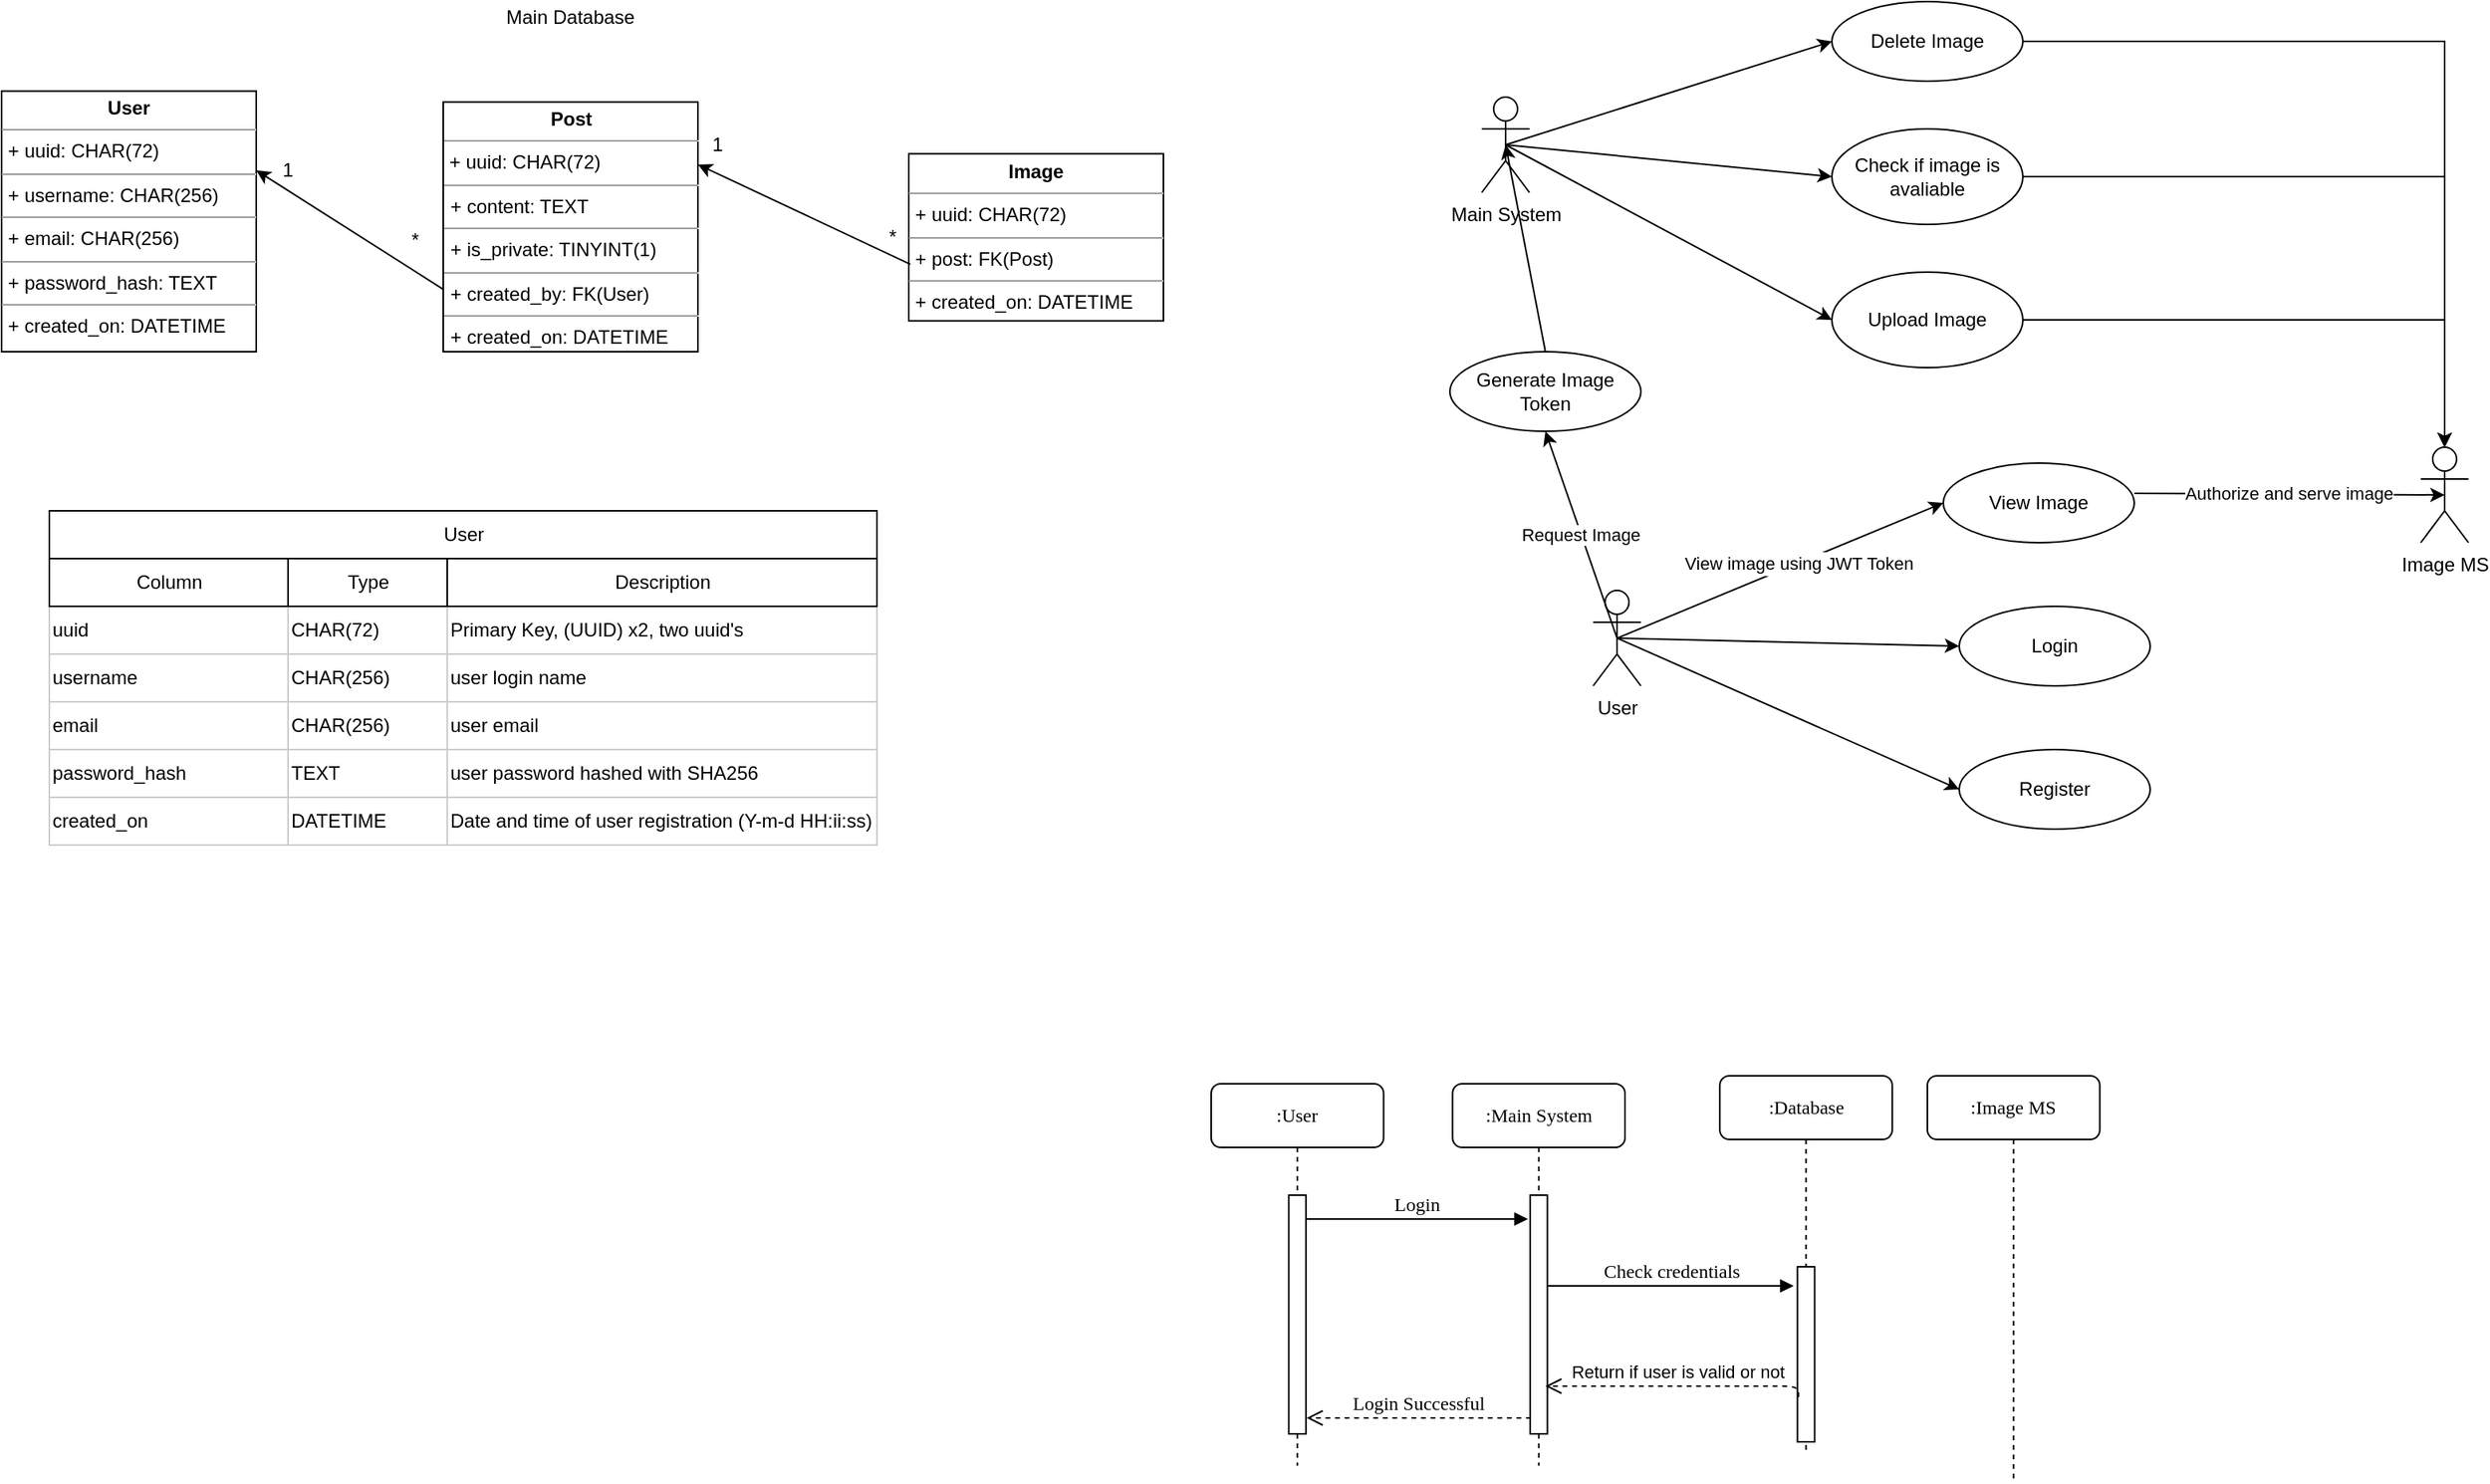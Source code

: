<mxfile version="12.4.7" type="github">
  <diagram id="EZfPujzxDGoqH2DmD0Lw" name="Page-1">
    <mxGraphModel dx="2272" dy="794" grid="1" gridSize="10" guides="1" tooltips="1" connect="1" arrows="1" fold="1" page="1" pageScale="1" pageWidth="850" pageHeight="1100" math="0" shadow="0">
      <root>
        <mxCell id="0"/>
        <mxCell id="1" parent="0"/>
        <mxCell id="Q4DiH3jnf2gUBGXXYlD1-52" style="edgeStyle=orthogonalEdgeStyle;rounded=0;orthogonalLoop=1;jettySize=auto;html=1;exitX=1;exitY=0.5;exitDx=0;exitDy=0;entryX=0.5;entryY=0;entryDx=0;entryDy=0;entryPerimeter=0;" parent="1" source="WzK8IxFGAlG5T49nYvyz-2" target="ggfOf4PPvvJDClUDvOLn-1" edge="1">
          <mxGeometry relative="1" as="geometry"/>
        </mxCell>
        <mxCell id="WzK8IxFGAlG5T49nYvyz-2" value="Upload Image" style="ellipse;whiteSpace=wrap;html=1;" parent="1" vertex="1">
          <mxGeometry x="400" y="240" width="120" height="60" as="geometry"/>
        </mxCell>
        <mxCell id="WzK8IxFGAlG5T49nYvyz-3" value="Main System&lt;br&gt;" style="shape=umlActor;verticalLabelPosition=bottom;labelBackgroundColor=#ffffff;verticalAlign=top;html=1;outlineConnect=0;" parent="1" vertex="1">
          <mxGeometry x="180" y="130" width="30" height="60" as="geometry"/>
        </mxCell>
        <mxCell id="WzK8IxFGAlG5T49nYvyz-6" value="View Image" style="ellipse;whiteSpace=wrap;html=1;" parent="1" vertex="1">
          <mxGeometry x="470" y="360" width="120" height="50" as="geometry"/>
        </mxCell>
        <mxCell id="WzK8IxFGAlG5T49nYvyz-10" value="User&lt;br&gt;" style="shape=umlActor;verticalLabelPosition=bottom;labelBackgroundColor=#ffffff;verticalAlign=top;html=1;outlineConnect=0;" parent="1" vertex="1">
          <mxGeometry x="250" y="440" width="30" height="60" as="geometry"/>
        </mxCell>
        <mxCell id="WzK8IxFGAlG5T49nYvyz-24" value="" style="endArrow=classic;html=1;entryX=0;entryY=0.5;entryDx=0;entryDy=0;exitX=0.5;exitY=0.5;exitDx=0;exitDy=0;exitPerimeter=0;" parent="1" source="WzK8IxFGAlG5T49nYvyz-3" target="WzK8IxFGAlG5T49nYvyz-26" edge="1">
          <mxGeometry width="50" height="50" relative="1" as="geometry">
            <mxPoint x="130" y="180" as="sourcePoint"/>
            <mxPoint x="380" y="260" as="targetPoint"/>
          </mxGeometry>
        </mxCell>
        <mxCell id="Q4DiH3jnf2gUBGXXYlD1-54" style="edgeStyle=orthogonalEdgeStyle;rounded=0;orthogonalLoop=1;jettySize=auto;html=1;exitX=1;exitY=0.5;exitDx=0;exitDy=0;entryX=0.5;entryY=0;entryDx=0;entryDy=0;entryPerimeter=0;" parent="1" source="WzK8IxFGAlG5T49nYvyz-25" target="ggfOf4PPvvJDClUDvOLn-1" edge="1">
          <mxGeometry relative="1" as="geometry"/>
        </mxCell>
        <mxCell id="WzK8IxFGAlG5T49nYvyz-25" value="Delete Image" style="ellipse;whiteSpace=wrap;html=1;" parent="1" vertex="1">
          <mxGeometry x="400" y="70" width="120" height="50" as="geometry"/>
        </mxCell>
        <mxCell id="WzK8IxFGAlG5T49nYvyz-29" value="" style="endArrow=classic;html=1;entryX=0;entryY=0.5;entryDx=0;entryDy=0;exitX=0.5;exitY=0.5;exitDx=0;exitDy=0;exitPerimeter=0;" parent="1" source="WzK8IxFGAlG5T49nYvyz-3" target="WzK8IxFGAlG5T49nYvyz-25" edge="1">
          <mxGeometry width="50" height="50" relative="1" as="geometry">
            <mxPoint x="130" y="180" as="sourcePoint"/>
            <mxPoint x="420" y="90" as="targetPoint"/>
          </mxGeometry>
        </mxCell>
        <mxCell id="ggfOf4PPvvJDClUDvOLn-1" value="Image MS" style="shape=umlActor;verticalLabelPosition=bottom;labelBackgroundColor=#ffffff;verticalAlign=top;html=1;outlineConnect=0;" parent="1" vertex="1">
          <mxGeometry x="770" y="350" width="30" height="60" as="geometry"/>
        </mxCell>
        <mxCell id="ggfOf4PPvvJDClUDvOLn-13" value="Authorize and serve image" style="endArrow=classic;html=1;exitX=1;exitY=0.38;exitDx=0;exitDy=0;exitPerimeter=0;entryX=0.5;entryY=0.5;entryDx=0;entryDy=0;entryPerimeter=0;" parent="1" source="WzK8IxFGAlG5T49nYvyz-6" target="ggfOf4PPvvJDClUDvOLn-1" edge="1">
          <mxGeometry width="50" height="50" relative="1" as="geometry">
            <mxPoint x="630" y="350" as="sourcePoint"/>
            <mxPoint x="670" y="340" as="targetPoint"/>
          </mxGeometry>
        </mxCell>
        <object label="&lt;p style=&quot;margin: 0px ; margin-top: 4px ; text-align: center&quot;&gt;&lt;b&gt;Post&lt;/b&gt;&lt;/p&gt;&lt;hr size=&quot;1&quot;&gt;&amp;nbsp;+&amp;nbsp;&lt;span&gt;uuid: CHAR(72)&lt;/span&gt;&lt;br&gt;&lt;hr size=&quot;1&quot;&gt;&lt;p style=&quot;margin: 0px ; margin-left: 4px&quot;&gt;+ content: TEXT&lt;br&gt;&lt;/p&gt;&lt;hr size=&quot;1&quot;&gt;&lt;p style=&quot;margin: 0px 0px 0px 4px&quot;&gt;+ is_private: TINYINT(1)&lt;/p&gt;&lt;hr size=&quot;1&quot;&gt;&lt;p style=&quot;margin: 0px 0px 0px 4px&quot;&gt;&lt;span&gt;+ created_by: FK(User)&lt;/span&gt;&lt;br&gt;&lt;/p&gt;&lt;hr size=&quot;1&quot;&gt;&lt;p style=&quot;margin: 0px 0px 0px 4px&quot;&gt;+ created_on: DATETIME&lt;/p&gt;" placeholders="1" id="Q4DiH3jnf2gUBGXXYlD1-11">
          <mxCell style="verticalAlign=top;align=left;overflow=fill;fontSize=12;fontFamily=Helvetica;html=1;" parent="1" vertex="1">
            <mxGeometry x="-472.5" y="133.13" width="160" height="156.87" as="geometry"/>
          </mxCell>
        </object>
        <object label="&lt;p style=&quot;margin: 0px ; margin-top: 4px ; text-align: center&quot;&gt;&lt;b&gt;Image&lt;/b&gt;&lt;/p&gt;&lt;hr size=&quot;1&quot;&gt;&lt;p style=&quot;margin: 0px ; margin-left: 4px&quot;&gt;+ uuid: CHAR(72)&lt;/p&gt;&lt;hr size=&quot;1&quot;&gt;&lt;p style=&quot;margin: 0px 0px 0px 4px&quot;&gt;&lt;span&gt;+ post: FK(Post)&lt;/span&gt;&lt;br&gt;&lt;/p&gt;&lt;hr size=&quot;1&quot;&gt;&lt;p style=&quot;margin: 0px 0px 0px 4px&quot;&gt;+ created_on: DATETIME&lt;/p&gt;" placeholders="1" id="Q4DiH3jnf2gUBGXXYlD1-14">
          <mxCell style="verticalAlign=top;align=left;overflow=fill;fontSize=12;fontFamily=Helvetica;html=1;" parent="1" vertex="1">
            <mxGeometry x="-180" y="165.63" width="160" height="105" as="geometry"/>
          </mxCell>
        </object>
        <object label="&lt;p style=&quot;margin: 0px ; margin-top: 4px ; text-align: center&quot;&gt;&lt;b&gt;User&lt;/b&gt;&lt;/p&gt;&lt;hr size=&quot;1&quot;&gt;&lt;p style=&quot;margin: 0px ; margin-left: 4px&quot;&gt;+ uuid: CHAR(72)&amp;nbsp;&lt;br&gt;&lt;/p&gt;&lt;hr size=&quot;1&quot;&gt;&lt;p style=&quot;margin: 0px ; margin-left: 4px&quot;&gt;+ username: CHAR(256)&lt;br&gt;&lt;/p&gt;&lt;hr size=&quot;1&quot;&gt;&lt;p style=&quot;margin: 0px 0px 0px 4px&quot;&gt;&lt;span&gt;+ email: CHAR(256)&lt;/span&gt;&lt;/p&gt;&lt;hr size=&quot;1&quot;&gt;&lt;p style=&quot;margin: 0px 0px 0px 4px&quot;&gt;+ password_hash: TEXT&lt;/p&gt;&lt;hr size=&quot;1&quot;&gt;&lt;p style=&quot;margin: 0px 0px 0px 4px&quot;&gt;+ created_on: DATETIME&lt;/p&gt;&lt;p style=&quot;margin: 0px 0px 0px 4px&quot;&gt;&lt;br&gt;&lt;/p&gt;" placeholders="1" id="Q4DiH3jnf2gUBGXXYlD1-15">
          <mxCell style="verticalAlign=top;align=left;overflow=fill;fontSize=12;fontFamily=Helvetica;html=1;" parent="1" vertex="1">
            <mxGeometry x="-750" y="126.25" width="160" height="163.75" as="geometry"/>
          </mxCell>
        </object>
        <mxCell id="Q4DiH3jnf2gUBGXXYlD1-16" value="" style="endArrow=classic;html=1;entryX=1;entryY=0.25;entryDx=0;entryDy=0;exitX=0.006;exitY=0.661;exitDx=0;exitDy=0;exitPerimeter=0;" parent="1" source="Q4DiH3jnf2gUBGXXYlD1-14" target="Q4DiH3jnf2gUBGXXYlD1-11" edge="1">
          <mxGeometry width="50" height="50" relative="1" as="geometry">
            <mxPoint x="-209" y="220" as="sourcePoint"/>
            <mxPoint x="-300" y="150" as="targetPoint"/>
          </mxGeometry>
        </mxCell>
        <mxCell id="Q4DiH3jnf2gUBGXXYlD1-19" value="" style="endArrow=classic;html=1;entryX=1;entryY=0.304;entryDx=0;entryDy=0;entryPerimeter=0;exitX=0;exitY=0.75;exitDx=0;exitDy=0;" parent="1" source="Q4DiH3jnf2gUBGXXYlD1-11" target="Q4DiH3jnf2gUBGXXYlD1-15" edge="1">
          <mxGeometry width="50" height="50" relative="1" as="geometry">
            <mxPoint x="-550" y="250" as="sourcePoint"/>
            <mxPoint x="-500" y="200" as="targetPoint"/>
          </mxGeometry>
        </mxCell>
        <mxCell id="Q4DiH3jnf2gUBGXXYlD1-20" value="Main Database" style="text;html=1;strokeColor=none;fillColor=none;align=center;verticalAlign=middle;whiteSpace=wrap;rounded=0;" parent="1" vertex="1">
          <mxGeometry x="-450" y="70" width="115" height="20" as="geometry"/>
        </mxCell>
        <mxCell id="Q4DiH3jnf2gUBGXXYlD1-21" value="1" style="text;html=1;strokeColor=none;fillColor=none;align=center;verticalAlign=middle;whiteSpace=wrap;rounded=0;" parent="1" vertex="1">
          <mxGeometry x="-320" y="150" width="40" height="20" as="geometry"/>
        </mxCell>
        <mxCell id="Q4DiH3jnf2gUBGXXYlD1-22" value="*" style="text;html=1;strokeColor=none;fillColor=none;align=center;verticalAlign=middle;whiteSpace=wrap;rounded=0;" parent="1" vertex="1">
          <mxGeometry x="-210" y="208.13" width="40" height="20" as="geometry"/>
        </mxCell>
        <mxCell id="Q4DiH3jnf2gUBGXXYlD1-23" value="1" style="text;html=1;strokeColor=none;fillColor=none;align=center;verticalAlign=middle;whiteSpace=wrap;rounded=0;" parent="1" vertex="1">
          <mxGeometry x="-590" y="166" width="40" height="20" as="geometry"/>
        </mxCell>
        <mxCell id="Q4DiH3jnf2gUBGXXYlD1-24" value="*" style="text;html=1;strokeColor=none;fillColor=none;align=center;verticalAlign=middle;whiteSpace=wrap;rounded=0;" parent="1" vertex="1">
          <mxGeometry x="-510" y="210" width="40" height="20" as="geometry"/>
        </mxCell>
        <mxCell id="Q4DiH3jnf2gUBGXXYlD1-53" style="edgeStyle=orthogonalEdgeStyle;rounded=0;orthogonalLoop=1;jettySize=auto;html=1;exitX=1;exitY=0.5;exitDx=0;exitDy=0;entryX=0.5;entryY=0;entryDx=0;entryDy=0;entryPerimeter=0;" parent="1" source="WzK8IxFGAlG5T49nYvyz-26" target="ggfOf4PPvvJDClUDvOLn-1" edge="1">
          <mxGeometry relative="1" as="geometry">
            <mxPoint x="780" y="270" as="targetPoint"/>
          </mxGeometry>
        </mxCell>
        <mxCell id="WzK8IxFGAlG5T49nYvyz-26" value="Check if image is avaliable" style="ellipse;whiteSpace=wrap;html=1;" parent="1" vertex="1">
          <mxGeometry x="400" y="150" width="120" height="60" as="geometry"/>
        </mxCell>
        <mxCell id="Q4DiH3jnf2gUBGXXYlD1-34" value="" style="endArrow=classic;html=1;exitX=0.5;exitY=0.5;exitDx=0;exitDy=0;exitPerimeter=0;entryX=0;entryY=0.5;entryDx=0;entryDy=0;" parent="1" source="WzK8IxFGAlG5T49nYvyz-3" target="WzK8IxFGAlG5T49nYvyz-2" edge="1">
          <mxGeometry width="50" height="50" relative="1" as="geometry">
            <mxPoint x="300" y="310" as="sourcePoint"/>
            <mxPoint x="350" y="260" as="targetPoint"/>
          </mxGeometry>
        </mxCell>
        <mxCell id="Q4DiH3jnf2gUBGXXYlD1-36" value="Generate Image Token" style="ellipse;whiteSpace=wrap;html=1;" parent="1" vertex="1">
          <mxGeometry x="160" y="290" width="120" height="50" as="geometry"/>
        </mxCell>
        <mxCell id="Q4DiH3jnf2gUBGXXYlD1-41" value="" style="endArrow=classic;html=1;entryX=0.5;entryY=0.5;entryDx=0;entryDy=0;entryPerimeter=0;exitX=0.5;exitY=0;exitDx=0;exitDy=0;" parent="1" source="Q4DiH3jnf2gUBGXXYlD1-36" target="WzK8IxFGAlG5T49nYvyz-3" edge="1">
          <mxGeometry width="50" height="50" relative="1" as="geometry">
            <mxPoint x="240" y="410" as="sourcePoint"/>
            <mxPoint x="290" y="360" as="targetPoint"/>
          </mxGeometry>
        </mxCell>
        <mxCell id="Q4DiH3jnf2gUBGXXYlD1-45" value="Login" style="ellipse;whiteSpace=wrap;html=1;" parent="1" vertex="1">
          <mxGeometry x="480" y="450" width="120" height="50" as="geometry"/>
        </mxCell>
        <mxCell id="Q4DiH3jnf2gUBGXXYlD1-47" value="" style="endArrow=classic;html=1;exitX=0.5;exitY=0.5;exitDx=0;exitDy=0;exitPerimeter=0;entryX=0;entryY=0.5;entryDx=0;entryDy=0;" parent="1" source="WzK8IxFGAlG5T49nYvyz-10" target="Q4DiH3jnf2gUBGXXYlD1-45" edge="1">
          <mxGeometry width="50" height="50" relative="1" as="geometry">
            <mxPoint x="300" y="580" as="sourcePoint"/>
            <mxPoint x="350" y="530" as="targetPoint"/>
          </mxGeometry>
        </mxCell>
        <mxCell id="Q4DiH3jnf2gUBGXXYlD1-50" value="Request Image" style="endArrow=classic;html=1;entryX=0.5;entryY=1;entryDx=0;entryDy=0;exitX=0.5;exitY=0.5;exitDx=0;exitDy=0;exitPerimeter=0;" parent="1" source="WzK8IxFGAlG5T49nYvyz-10" target="Q4DiH3jnf2gUBGXXYlD1-36" edge="1">
          <mxGeometry width="50" height="50" relative="1" as="geometry">
            <mxPoint x="295" y="450" as="sourcePoint"/>
            <mxPoint x="410" y="375" as="targetPoint"/>
          </mxGeometry>
        </mxCell>
        <mxCell id="Q4DiH3jnf2gUBGXXYlD1-57" value="" style="endArrow=classic;html=1;entryX=0;entryY=0.5;entryDx=0;entryDy=0;exitX=0.5;exitY=0.5;exitDx=0;exitDy=0;exitPerimeter=0;" parent="1" source="WzK8IxFGAlG5T49nYvyz-10" target="WzK8IxFGAlG5T49nYvyz-6" edge="1">
          <mxGeometry width="50" height="50" relative="1" as="geometry">
            <mxPoint x="-330" y="580" as="sourcePoint"/>
            <mxPoint x="-280" y="530" as="targetPoint"/>
          </mxGeometry>
        </mxCell>
        <mxCell id="Q4DiH3jnf2gUBGXXYlD1-59" value="&lt;span style=&quot;font-size: 11px&quot;&gt;View image using JWT Token&lt;/span&gt;" style="text;html=1;align=center;verticalAlign=middle;resizable=0;points=[];;labelBackgroundColor=#ffffff;" parent="Q4DiH3jnf2gUBGXXYlD1-57" vertex="1" connectable="0">
          <mxGeometry x="0.11" relative="1" as="geometry">
            <mxPoint as="offset"/>
          </mxGeometry>
        </mxCell>
        <mxCell id="Q4DiH3jnf2gUBGXXYlD1-61" value="Register" style="ellipse;whiteSpace=wrap;html=1;" parent="1" vertex="1">
          <mxGeometry x="480" y="540" width="120" height="50" as="geometry"/>
        </mxCell>
        <mxCell id="Q4DiH3jnf2gUBGXXYlD1-62" value="" style="endArrow=classic;html=1;exitX=0.5;exitY=0.5;exitDx=0;exitDy=0;exitPerimeter=0;entryX=0;entryY=0.5;entryDx=0;entryDy=0;" parent="1" source="WzK8IxFGAlG5T49nYvyz-10" target="Q4DiH3jnf2gUBGXXYlD1-61" edge="1">
          <mxGeometry width="50" height="50" relative="1" as="geometry">
            <mxPoint x="390" y="590" as="sourcePoint"/>
            <mxPoint x="440" y="540" as="targetPoint"/>
          </mxGeometry>
        </mxCell>
        <mxCell id="Q4DiH3jnf2gUBGXXYlD1-369" value="" style="group" parent="1" vertex="1" connectable="0">
          <mxGeometry x="-720" y="390" width="520" height="210" as="geometry"/>
        </mxCell>
        <mxCell id="Q4DiH3jnf2gUBGXXYlD1-253" value="user login name" style="align=left;strokeColor=#CCCCCC;html=1;" parent="Q4DiH3jnf2gUBGXXYlD1-369" vertex="1">
          <mxGeometry x="250" y="90" width="270" height="30" as="geometry"/>
        </mxCell>
        <mxCell id="Q4DiH3jnf2gUBGXXYlD1-254" value="username" style="align=left;strokeColor=#CCCCCC;html=1;" parent="Q4DiH3jnf2gUBGXXYlD1-369" vertex="1">
          <mxGeometry y="90" width="150" height="30" as="geometry"/>
        </mxCell>
        <mxCell id="Q4DiH3jnf2gUBGXXYlD1-256" value="CHAR(256)" style="align=left;strokeColor=#CCCCCC;html=1;" parent="Q4DiH3jnf2gUBGXXYlD1-369" vertex="1">
          <mxGeometry x="150" y="90" width="100" height="30" as="geometry"/>
        </mxCell>
        <mxCell id="Q4DiH3jnf2gUBGXXYlD1-259" value="User" style="strokeWidth=1;fontStyle=0;html=1;" parent="Q4DiH3jnf2gUBGXXYlD1-369" vertex="1">
          <mxGeometry width="520" height="30" as="geometry"/>
        </mxCell>
        <mxCell id="Q4DiH3jnf2gUBGXXYlD1-260" value="user email" style="align=left;strokeColor=#CCCCCC;html=1;" parent="Q4DiH3jnf2gUBGXXYlD1-369" vertex="1">
          <mxGeometry x="250" y="120" width="270" height="30" as="geometry"/>
        </mxCell>
        <mxCell id="Q4DiH3jnf2gUBGXXYlD1-261" value="CHAR(256)" style="align=left;strokeColor=#CCCCCC;html=1;" parent="Q4DiH3jnf2gUBGXXYlD1-369" vertex="1">
          <mxGeometry x="150" y="120" width="100" height="30" as="geometry"/>
        </mxCell>
        <mxCell id="Q4DiH3jnf2gUBGXXYlD1-262" value="email" style="align=left;strokeColor=#CCCCCC;html=1;" parent="Q4DiH3jnf2gUBGXXYlD1-369" vertex="1">
          <mxGeometry y="120" width="150" height="30" as="geometry"/>
        </mxCell>
        <mxCell id="Q4DiH3jnf2gUBGXXYlD1-263" value="user password hashed with SHA256" style="align=left;strokeColor=#CCCCCC;html=1;" parent="Q4DiH3jnf2gUBGXXYlD1-369" vertex="1">
          <mxGeometry x="250" y="150" width="270" height="30" as="geometry"/>
        </mxCell>
        <mxCell id="Q4DiH3jnf2gUBGXXYlD1-264" value="TEXT" style="align=left;strokeColor=#CCCCCC;html=1;" parent="Q4DiH3jnf2gUBGXXYlD1-369" vertex="1">
          <mxGeometry x="150" y="150" width="100" height="30" as="geometry"/>
        </mxCell>
        <mxCell id="Q4DiH3jnf2gUBGXXYlD1-265" value="password_hash" style="align=left;strokeColor=#CCCCCC;html=1;" parent="Q4DiH3jnf2gUBGXXYlD1-369" vertex="1">
          <mxGeometry y="150" width="150" height="30" as="geometry"/>
        </mxCell>
        <mxCell id="Q4DiH3jnf2gUBGXXYlD1-266" value="created_on" style="align=left;strokeColor=#CCCCCC;html=1;" parent="Q4DiH3jnf2gUBGXXYlD1-369" vertex="1">
          <mxGeometry y="180" width="150" height="30" as="geometry"/>
        </mxCell>
        <mxCell id="Q4DiH3jnf2gUBGXXYlD1-267" value="DATETIME" style="align=left;strokeColor=#CCCCCC;html=1;" parent="Q4DiH3jnf2gUBGXXYlD1-369" vertex="1">
          <mxGeometry x="150" y="180" width="100" height="30" as="geometry"/>
        </mxCell>
        <mxCell id="Q4DiH3jnf2gUBGXXYlD1-268" value="Date and time of user registration (Y-m-d HH:ii:ss)" style="align=left;strokeColor=#CCCCCC;html=1;" parent="Q4DiH3jnf2gUBGXXYlD1-369" vertex="1">
          <mxGeometry x="250" y="180" width="270" height="30" as="geometry"/>
        </mxCell>
        <mxCell id="Q4DiH3jnf2gUBGXXYlD1-211" value="Primary Key, (UUID) x2, two uuid&#39;s&amp;nbsp;" style="align=left;strokeColor=#CCCCCC;html=1;" parent="Q4DiH3jnf2gUBGXXYlD1-369" vertex="1">
          <mxGeometry x="250" y="60" width="270" height="30" as="geometry"/>
        </mxCell>
        <mxCell id="Q4DiH3jnf2gUBGXXYlD1-189" value="uuid" style="align=left;strokeColor=#CCCCCC;html=1;" parent="Q4DiH3jnf2gUBGXXYlD1-369" vertex="1">
          <mxGeometry y="60" width="150" height="30" as="geometry"/>
        </mxCell>
        <mxCell id="Q4DiH3jnf2gUBGXXYlD1-195" value="Column" style="strokeWidth=1;fontStyle=0;html=1;" parent="Q4DiH3jnf2gUBGXXYlD1-369" vertex="1">
          <mxGeometry y="30" width="150" height="30" as="geometry"/>
        </mxCell>
        <mxCell id="Q4DiH3jnf2gUBGXXYlD1-198" value="CHAR(72)" style="align=left;strokeColor=#CCCCCC;html=1;" parent="Q4DiH3jnf2gUBGXXYlD1-369" vertex="1">
          <mxGeometry x="150" y="60" width="100" height="30" as="geometry"/>
        </mxCell>
        <mxCell id="Q4DiH3jnf2gUBGXXYlD1-199" value="Type" style="strokeWidth=1;fontStyle=0;html=1;" parent="Q4DiH3jnf2gUBGXXYlD1-369" vertex="1">
          <mxGeometry x="150" y="30" width="100" height="30" as="geometry"/>
        </mxCell>
        <mxCell id="Q4DiH3jnf2gUBGXXYlD1-200" value="Description" style="strokeWidth=1;fontStyle=0;html=1;labelBorderColor=none;" parent="Q4DiH3jnf2gUBGXXYlD1-369" vertex="1">
          <mxGeometry x="250" y="30" width="270" height="30" as="geometry"/>
        </mxCell>
        <mxCell id="Q4DiH3jnf2gUBGXXYlD1-331" value=":Main System" style="shape=umlLifeline;perimeter=lifelinePerimeter;whiteSpace=wrap;html=1;container=1;collapsible=0;recursiveResize=0;outlineConnect=0;rounded=1;shadow=0;comic=0;labelBackgroundColor=none;strokeWidth=1;fontFamily=Verdana;fontSize=12;align=center;" parent="1" vertex="1">
          <mxGeometry x="161.67" y="750" width="108.33" height="240" as="geometry"/>
        </mxCell>
        <mxCell id="Q4DiH3jnf2gUBGXXYlD1-332" value="" style="html=1;points=[];perimeter=orthogonalPerimeter;rounded=0;shadow=0;comic=0;labelBackgroundColor=none;strokeWidth=1;fontFamily=Verdana;fontSize=12;align=center;" parent="Q4DiH3jnf2gUBGXXYlD1-331" vertex="1">
          <mxGeometry x="48.75" y="70" width="10.83" height="150" as="geometry"/>
        </mxCell>
        <mxCell id="Q4DiH3jnf2gUBGXXYlD1-333" value=":Image MS" style="shape=umlLifeline;perimeter=lifelinePerimeter;whiteSpace=wrap;html=1;container=1;collapsible=0;recursiveResize=0;outlineConnect=0;rounded=1;shadow=0;comic=0;labelBackgroundColor=none;strokeWidth=1;fontFamily=Verdana;fontSize=12;align=center;" parent="1" vertex="1">
          <mxGeometry x="460" y="745" width="108.33" height="255" as="geometry"/>
        </mxCell>
        <mxCell id="Q4DiH3jnf2gUBGXXYlD1-335" value=":Database" style="shape=umlLifeline;perimeter=lifelinePerimeter;whiteSpace=wrap;html=1;container=1;collapsible=0;recursiveResize=0;outlineConnect=0;rounded=1;shadow=0;comic=0;labelBackgroundColor=none;strokeWidth=1;fontFamily=Verdana;fontSize=12;align=center;" parent="1" vertex="1">
          <mxGeometry x="329.59" y="745" width="108.33" height="235" as="geometry"/>
        </mxCell>
        <mxCell id="Q4DiH3jnf2gUBGXXYlD1-334" value="" style="html=1;points=[];perimeter=orthogonalPerimeter;rounded=0;shadow=0;comic=0;labelBackgroundColor=none;strokeWidth=1;fontFamily=Verdana;fontSize=12;align=center;" parent="Q4DiH3jnf2gUBGXXYlD1-335" vertex="1">
          <mxGeometry x="48.75" y="120" width="10.83" height="110" as="geometry"/>
        </mxCell>
        <mxCell id="Q4DiH3jnf2gUBGXXYlD1-339" value=":User" style="shape=umlLifeline;perimeter=lifelinePerimeter;whiteSpace=wrap;html=1;container=1;collapsible=0;recursiveResize=0;outlineConnect=0;rounded=1;shadow=0;comic=0;labelBackgroundColor=none;strokeWidth=1;fontFamily=Verdana;fontSize=12;align=center;" parent="1" vertex="1">
          <mxGeometry x="10" y="750" width="108.33" height="240" as="geometry"/>
        </mxCell>
        <mxCell id="Q4DiH3jnf2gUBGXXYlD1-340" value="" style="html=1;points=[];perimeter=orthogonalPerimeter;rounded=0;shadow=0;comic=0;labelBackgroundColor=none;strokeWidth=1;fontFamily=Verdana;fontSize=12;align=center;" parent="Q4DiH3jnf2gUBGXXYlD1-339" vertex="1">
          <mxGeometry x="48.75" y="70" width="10.83" height="150" as="geometry"/>
        </mxCell>
        <mxCell id="Q4DiH3jnf2gUBGXXYlD1-354" value="Login" style="html=1;verticalAlign=bottom;endArrow=block;entryX=-0.131;entryY=0.1;labelBackgroundColor=none;fontFamily=Verdana;fontSize=12;edgeStyle=elbowEdgeStyle;elbow=vertical;entryDx=0;entryDy=0;entryPerimeter=0;" parent="1" source="Q4DiH3jnf2gUBGXXYlD1-340" target="Q4DiH3jnf2gUBGXXYlD1-332" edge="1">
          <mxGeometry relative="1" as="geometry">
            <mxPoint x="80" y="860" as="sourcePoint"/>
          </mxGeometry>
        </mxCell>
        <mxCell id="Q4DiH3jnf2gUBGXXYlD1-355" value="Check credentials" style="html=1;verticalAlign=bottom;endArrow=block;labelBackgroundColor=none;fontFamily=Verdana;fontSize=12;edgeStyle=elbowEdgeStyle;elbow=vertical;entryX=-0.216;entryY=0.109;entryDx=0;entryDy=0;entryPerimeter=0;" parent="1" source="Q4DiH3jnf2gUBGXXYlD1-332" target="Q4DiH3jnf2gUBGXXYlD1-334" edge="1">
          <mxGeometry relative="1" as="geometry">
            <mxPoint x="302.5" y="870" as="sourcePoint"/>
            <Array as="points"/>
            <mxPoint x="360" y="875" as="targetPoint"/>
          </mxGeometry>
        </mxCell>
        <mxCell id="JnNvvJ-ZLNkq2fj1bxXm-1" value="&lt;span style=&quot;font-family: &amp;#34;helvetica&amp;#34; ; font-size: 11px ; background-color: rgb(255 , 255 , 255)&quot;&gt;Return if user is valid or not&lt;/span&gt;" style="html=1;verticalAlign=bottom;endArrow=open;dashed=1;endSize=8;labelBackgroundColor=none;fontFamily=Verdana;fontSize=12;edgeStyle=elbowEdgeStyle;elbow=vertical;exitX=0.061;exitY=0.744;exitDx=0;exitDy=0;exitPerimeter=0;" edge="1" parent="1" source="Q4DiH3jnf2gUBGXXYlD1-334">
          <mxGeometry relative="1" as="geometry">
            <mxPoint x="220" y="940" as="targetPoint"/>
            <Array as="points">
              <mxPoint x="291.25" y="940"/>
              <mxPoint x="323.75" y="940"/>
            </Array>
            <mxPoint x="360" y="940" as="sourcePoint"/>
          </mxGeometry>
        </mxCell>
        <mxCell id="JnNvvJ-ZLNkq2fj1bxXm-2" value="Login Successful" style="html=1;verticalAlign=bottom;endArrow=open;dashed=1;endSize=8;labelBackgroundColor=none;fontFamily=Verdana;fontSize=12;edgeStyle=elbowEdgeStyle;elbow=vertical;" edge="1" parent="1">
          <mxGeometry relative="1" as="geometry">
            <mxPoint x="70" y="960" as="targetPoint"/>
            <Array as="points">
              <mxPoint x="183.75" y="960"/>
            </Array>
            <mxPoint x="210.833" y="960" as="sourcePoint"/>
          </mxGeometry>
        </mxCell>
      </root>
    </mxGraphModel>
  </diagram>
</mxfile>
